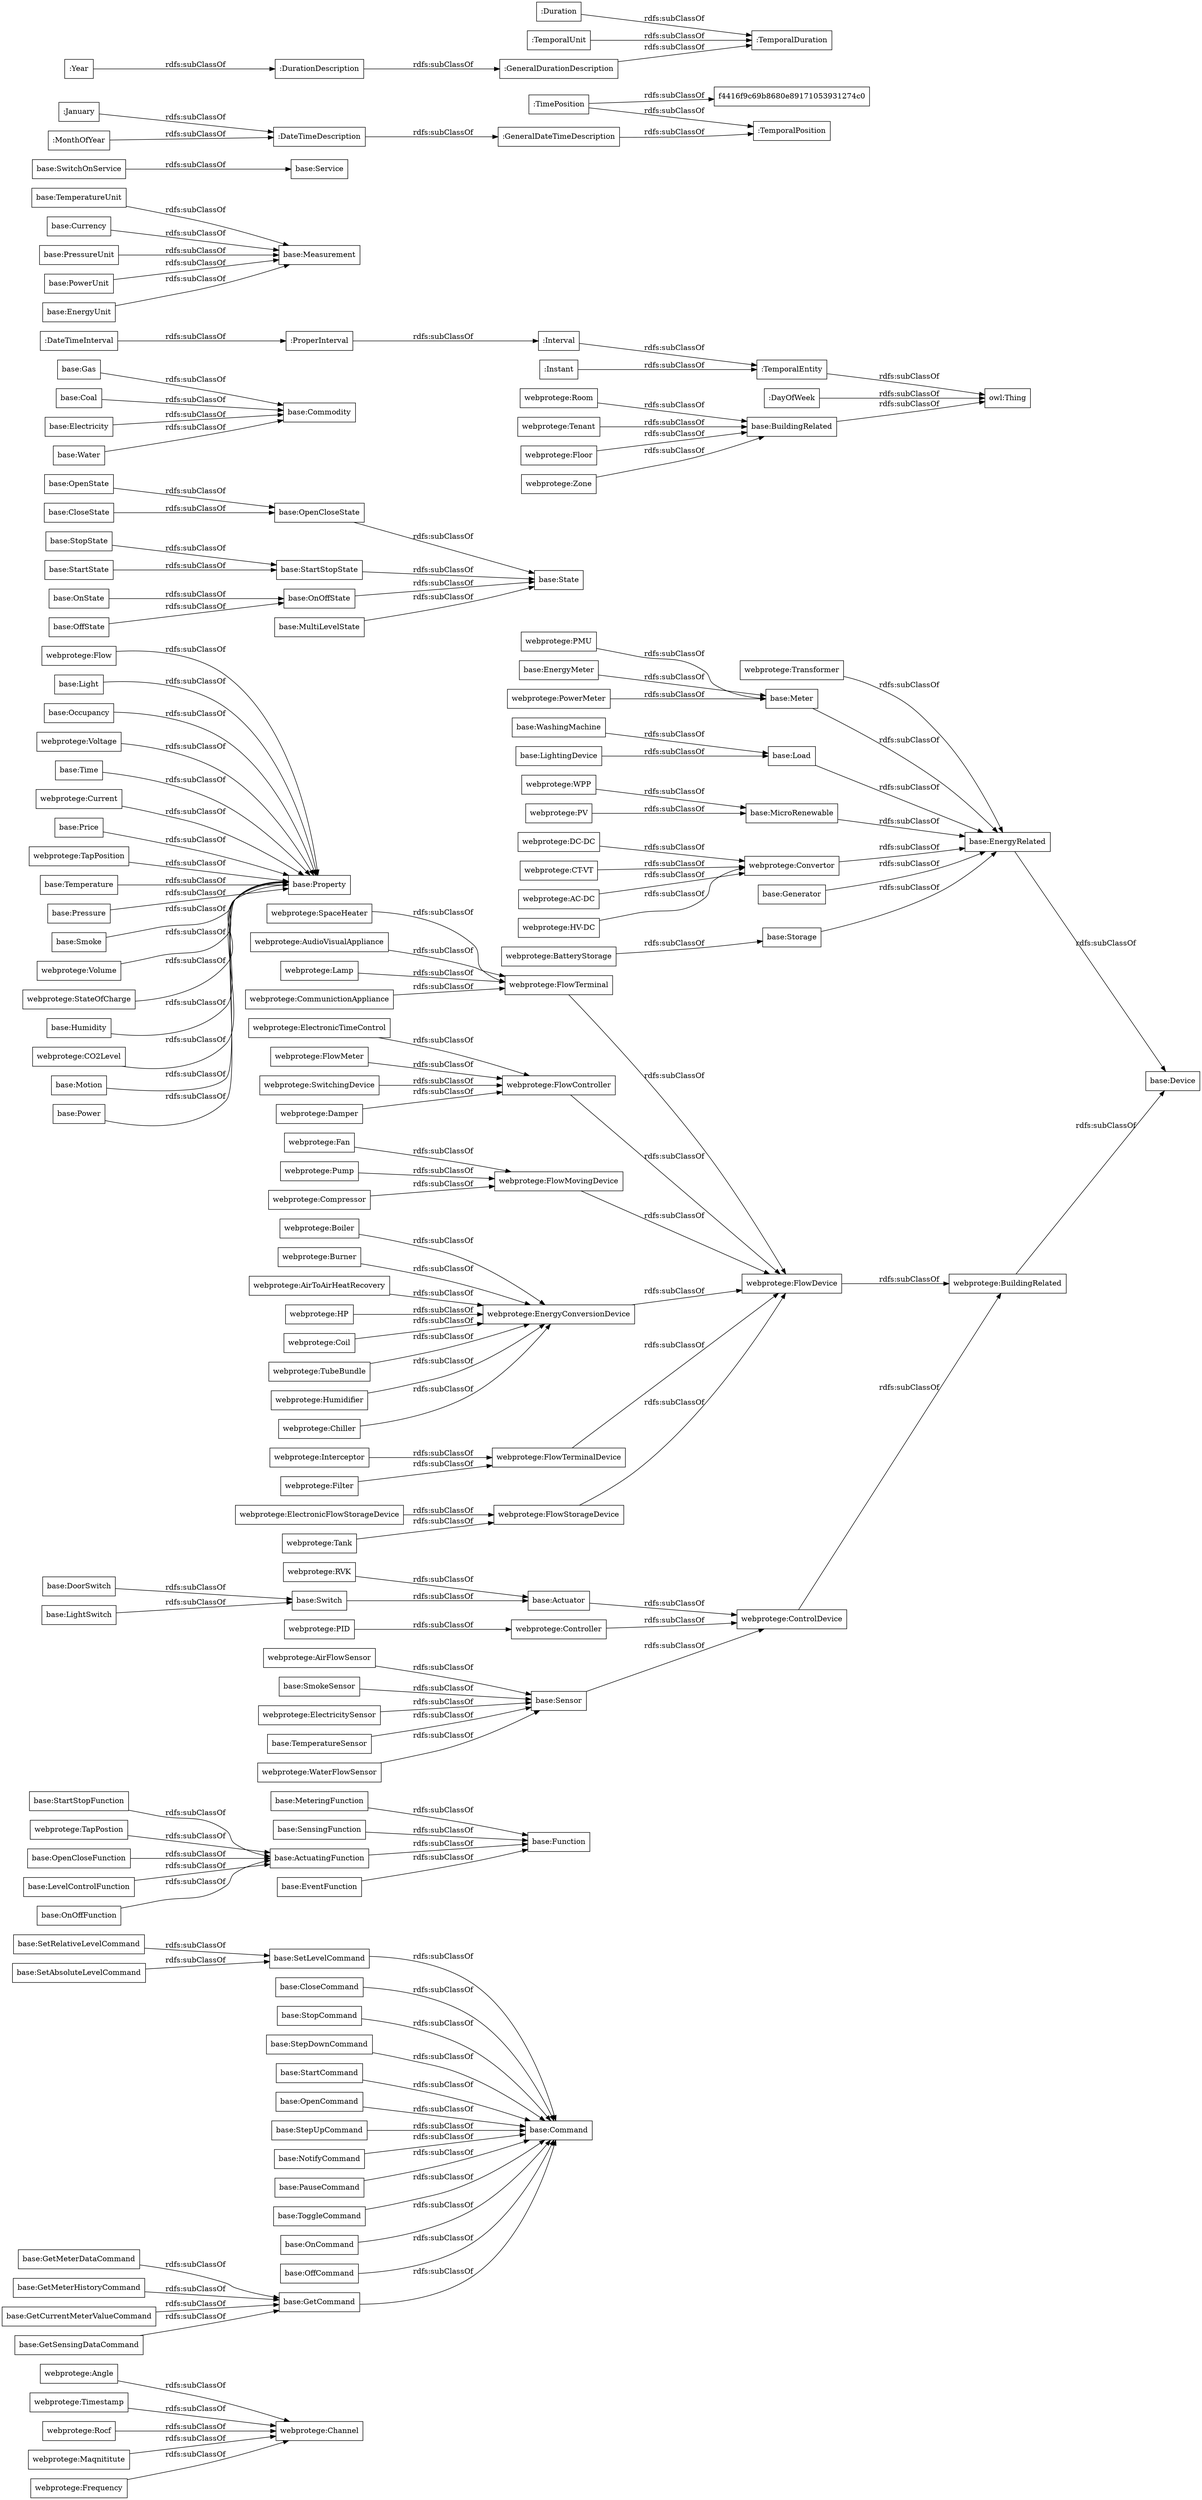 digraph ar2dtool_diagram { 
rankdir=LR;
size="1000"
node [shape = rectangle, color="black"]; "webprotege:Angle" "base:GetMeterDataCommand" "base:MeteringFunction" "webprotege:Compressor" "webprotege:Flow" "base:StopState" "webprotege:TubeBundle" "webprotege:AC-DC" "base:State" "base:Light" "webprotege:WaterFlowSensor" "webprotege:Damper" "base:StartStopFunction" "base:CloseCommand" "base:OffState" "base:DoorSwitch" "webprotege:HV-DC" "webprotege:CommunictionAppliance" "base:Load" "base:StopCommand" "base:MicroRenewable" "base:Generator" "base:Occupancy" "base:Actuator" "base:Device" "webprotege:ElectronicTimeControl" "base:Command" "base:Gas" "webprotege:Humidifier" "base:SetRelativeLevelCommand" "webprotege:Controller" "webprotege:EnergyConversionDevice" "webprotege:Fan" "webprotege:PMU" "base:BuildingRelated" "webprotege:Voltage" "base:GetSensingDataCommand" "base:EnergyMeter" "webprotege:Convertor" "base:SensingFunction" "base:StepDownCommand" "base:StartCommand" "base:GetMeterHistoryCommand" "base:WashingMachine" "webprotege:FlowMeter" "webprotege:FlowDevice" "base:OpenCommand" "webprotege:FlowTerminalDevice" "webprotege:Tank" "base:OpenState" "webprotege:Chiller" "base:EnergyRelated" "webprotege:TapPostion" "webprotege:Pump" "base:Coal" "webprotege:FlowStorageDevice" "base:Electricity" "webprotege:SwitchingDevice" "webprotege:Transformer" "webprotege:WPP" "base:StepUpCommand" "webprotege:PID" "webprotege:Timestamp" "base:OpenCloseFunction" "base:Sensor" "base:GetCurrentMeterValueCommand" "webprotege:AirFlowSensor" "webprotege:Room" "webprotege:PowerMeter" "webprotege:Tenant" "base:Time" "webprotege:Current" "base:TemperatureUnit" "base:Price" "base:NotifyCommand" "base:LightingDevice" "webprotege:FlowMovingDevice" "webprotege:DC-DC" "base:Property" "base:Storage" "base:OpenCloseState" "webprotege:PV" "base:StartState" "webprotege:TapPosition" "base:CloseState" "base:Temperature" "base:SmokeSensor" "webprotege:Boiler" "webprotege:Filter" "base:Pressure" "base:Currency" "base:Smoke" "base:OnOffState" "webprotege:BuildingRelated" "base:Service" "base:LevelControlFunction" "webprotege:CT-VT" "webprotege:SpaceHeater" "webprotege:Burner" "base:PauseCommand" "base:PressureUnit" "base:ToggleCommand" "webprotege:Volume" "base:PowerUnit" "webprotege:FlowTerminal" "base:Switch" "base:OnCommand" "webprotege:AudioVisualAppliance" "webprotege:AirToAirHeatRecovery" "base:StartStopState" "base:Measurement" "base:OnState" "base:OnOffFunction" "base:ActuatingFunction" "webprotege:Channel" "webprotege:FlowController" "webprotege:Floor" "webprotege:StateOfCharge" "base:GetCommand" "base:Humidity" "webprotege:BatteryStorage" "webprotege:Rocf" "base:Water" "webprotege:CO2Level" "webprotege:ControlDevice" "base:OffCommand" "webprotege:Interceptor" "webprotege:ElectricitySensor" "base:LightSwitch" "base:SwitchOnService" "base:Motion" "base:EventFunction" "base:SetLevelCommand" "webprotege:HP" "webprotege:Maqnititute" "base:Function" "webprotege:Zone" "webprotege:Coil" "base:EnergyUnit" "webprotege:Lamp" "base:MultiLevelState" "webprotege:Frequency" "base:Meter" "base:Commodity" "base:TemperatureSensor" "webprotege:RVK" "webprotege:ElectronicFlowStorageDevice" "base:Power" "base:SetAbsoluteLevelCommand" ":GeneralDateTimeDescription" ":DateTimeInterval" ":DurationDescription" ":TemporalDuration" ":Duration" ":GeneralDurationDescription" ":January" ":ProperInterval" ":TimePosition" "f4416f9c69b8680e89171053931274c0" ":TemporalPosition" ":Interval" ":TemporalEntity" ":Year" ":MonthOfYear" ":DateTimeDescription" ":TemporalUnit" ":Instant" ":DayOfWeek" ; /*classes style*/
	"webprotege:AudioVisualAppliance" -> "webprotege:FlowTerminal" [ label = "rdfs:subClassOf" ];
	":Year" -> ":DurationDescription" [ label = "rdfs:subClassOf" ];
	":Instant" -> ":TemporalEntity" [ label = "rdfs:subClassOf" ];
	"webprotege:Transformer" -> "base:EnergyRelated" [ label = "rdfs:subClassOf" ];
	"webprotege:Rocf" -> "webprotege:Channel" [ label = "rdfs:subClassOf" ];
	"base:OffState" -> "base:OnOffState" [ label = "rdfs:subClassOf" ];
	"webprotege:EnergyConversionDevice" -> "webprotege:FlowDevice" [ label = "rdfs:subClassOf" ];
	"base:OnCommand" -> "base:Command" [ label = "rdfs:subClassOf" ];
	"webprotege:ElectricitySensor" -> "base:Sensor" [ label = "rdfs:subClassOf" ];
	"webprotege:TapPostion" -> "base:ActuatingFunction" [ label = "rdfs:subClassOf" ];
	"base:StartCommand" -> "base:Command" [ label = "rdfs:subClassOf" ];
	"webprotege:FlowTerminalDevice" -> "webprotege:FlowDevice" [ label = "rdfs:subClassOf" ];
	"webprotege:Fan" -> "webprotege:FlowMovingDevice" [ label = "rdfs:subClassOf" ];
	"base:NotifyCommand" -> "base:Command" [ label = "rdfs:subClassOf" ];
	"base:Actuator" -> "webprotege:ControlDevice" [ label = "rdfs:subClassOf" ];
	":DayOfWeek" -> "owl:Thing" [ label = "rdfs:subClassOf" ];
	":Interval" -> ":TemporalEntity" [ label = "rdfs:subClassOf" ];
	"base:LevelControlFunction" -> "base:ActuatingFunction" [ label = "rdfs:subClassOf" ];
	"base:GetMeterHistoryCommand" -> "base:GetCommand" [ label = "rdfs:subClassOf" ];
	"base:StartState" -> "base:StartStopState" [ label = "rdfs:subClassOf" ];
	"base:DoorSwitch" -> "base:Switch" [ label = "rdfs:subClassOf" ];
	"webprotege:TapPosition" -> "base:Property" [ label = "rdfs:subClassOf" ];
	"base:Motion" -> "base:Property" [ label = "rdfs:subClassOf" ];
	"base:StartStopState" -> "base:State" [ label = "rdfs:subClassOf" ];
	":DateTimeInterval" -> ":ProperInterval" [ label = "rdfs:subClassOf" ];
	":GeneralDateTimeDescription" -> ":TemporalPosition" [ label = "rdfs:subClassOf" ];
	"base:Coal" -> "base:Commodity" [ label = "rdfs:subClassOf" ];
	"webprotege:Burner" -> "webprotege:EnergyConversionDevice" [ label = "rdfs:subClassOf" ];
	"webprotege:Chiller" -> "webprotege:EnergyConversionDevice" [ label = "rdfs:subClassOf" ];
	"base:SetAbsoluteLevelCommand" -> "base:SetLevelCommand" [ label = "rdfs:subClassOf" ];
	"webprotege:Lamp" -> "webprotege:FlowTerminal" [ label = "rdfs:subClassOf" ];
	"webprotege:Humidifier" -> "webprotege:EnergyConversionDevice" [ label = "rdfs:subClassOf" ];
	"webprotege:FlowController" -> "webprotege:FlowDevice" [ label = "rdfs:subClassOf" ];
	":MonthOfYear" -> ":DateTimeDescription" [ label = "rdfs:subClassOf" ];
	"base:StopCommand" -> "base:Command" [ label = "rdfs:subClassOf" ];
	"base:TemperatureUnit" -> "base:Measurement" [ label = "rdfs:subClassOf" ];
	"base:Smoke" -> "base:Property" [ label = "rdfs:subClassOf" ];
	"webprotege:Damper" -> "webprotege:FlowController" [ label = "rdfs:subClassOf" ];
	"webprotege:FlowTerminal" -> "webprotege:FlowDevice" [ label = "rdfs:subClassOf" ];
	"base:Meter" -> "base:EnergyRelated" [ label = "rdfs:subClassOf" ];
	"base:EnergyUnit" -> "base:Measurement" [ label = "rdfs:subClassOf" ];
	"webprotege:BatteryStorage" -> "base:Storage" [ label = "rdfs:subClassOf" ];
	"base:OnState" -> "base:OnOffState" [ label = "rdfs:subClassOf" ];
	"base:WashingMachine" -> "base:Load" [ label = "rdfs:subClassOf" ];
	"base:Occupancy" -> "base:Property" [ label = "rdfs:subClassOf" ];
	":DateTimeDescription" -> ":GeneralDateTimeDescription" [ label = "rdfs:subClassOf" ];
	":ProperInterval" -> ":Interval" [ label = "rdfs:subClassOf" ];
	"webprotege:Boiler" -> "webprotege:EnergyConversionDevice" [ label = "rdfs:subClassOf" ];
	"base:Power" -> "base:Property" [ label = "rdfs:subClassOf" ];
	"base:Gas" -> "base:Commodity" [ label = "rdfs:subClassOf" ];
	"base:GetCurrentMeterValueCommand" -> "base:GetCommand" [ label = "rdfs:subClassOf" ];
	"webprotege:ControlDevice" -> "webprotege:BuildingRelated" [ label = "rdfs:subClassOf" ];
	"webprotege:AirToAirHeatRecovery" -> "webprotege:EnergyConversionDevice" [ label = "rdfs:subClassOf" ];
	"webprotege:CT-VT" -> "webprotege:Convertor" [ label = "rdfs:subClassOf" ];
	"base:MicroRenewable" -> "base:EnergyRelated" [ label = "rdfs:subClassOf" ];
	"webprotege:Room" -> "base:BuildingRelated" [ label = "rdfs:subClassOf" ];
	"webprotege:Frequency" -> "webprotege:Channel" [ label = "rdfs:subClassOf" ];
	"base:StartStopFunction" -> "base:ActuatingFunction" [ label = "rdfs:subClassOf" ];
	"webprotege:Angle" -> "webprotege:Channel" [ label = "rdfs:subClassOf" ];
	"base:StopState" -> "base:StartStopState" [ label = "rdfs:subClassOf" ];
	"base:OffCommand" -> "base:Command" [ label = "rdfs:subClassOf" ];
	"base:PauseCommand" -> "base:Command" [ label = "rdfs:subClassOf" ];
	"webprotege:Compressor" -> "webprotege:FlowMovingDevice" [ label = "rdfs:subClassOf" ];
	"base:PowerUnit" -> "base:Measurement" [ label = "rdfs:subClassOf" ];
	"webprotege:Convertor" -> "base:EnergyRelated" [ label = "rdfs:subClassOf" ];
	"webprotege:CommunictionAppliance" -> "webprotege:FlowTerminal" [ label = "rdfs:subClassOf" ];
	"base:Humidity" -> "base:Property" [ label = "rdfs:subClassOf" ];
	"base:OpenCloseState" -> "base:State" [ label = "rdfs:subClassOf" ];
	"base:Price" -> "base:Property" [ label = "rdfs:subClassOf" ];
	"base:EnergyMeter" -> "base:Meter" [ label = "rdfs:subClassOf" ];
	"base:Sensor" -> "webprotege:ControlDevice" [ label = "rdfs:subClassOf" ];
	"base:StepUpCommand" -> "base:Command" [ label = "rdfs:subClassOf" ];
	"webprotege:FlowMovingDevice" -> "webprotege:FlowDevice" [ label = "rdfs:subClassOf" ];
	"base:Currency" -> "base:Measurement" [ label = "rdfs:subClassOf" ];
	"base:ToggleCommand" -> "base:Command" [ label = "rdfs:subClassOf" ];
	"base:Pressure" -> "base:Property" [ label = "rdfs:subClassOf" ];
	"base:Temperature" -> "base:Property" [ label = "rdfs:subClassOf" ];
	"base:EnergyRelated" -> "base:Device" [ label = "rdfs:subClassOf" ];
	":GeneralDurationDescription" -> ":TemporalDuration" [ label = "rdfs:subClassOf" ];
	"webprotege:Controller" -> "webprotege:ControlDevice" [ label = "rdfs:subClassOf" ];
	"base:Load" -> "base:EnergyRelated" [ label = "rdfs:subClassOf" ];
	"webprotege:Filter" -> "webprotege:FlowTerminalDevice" [ label = "rdfs:subClassOf" ];
	"base:Storage" -> "base:EnergyRelated" [ label = "rdfs:subClassOf" ];
	"webprotege:CO2Level" -> "base:Property" [ label = "rdfs:subClassOf" ];
	"webprotege:ElectronicTimeControl" -> "webprotege:FlowController" [ label = "rdfs:subClassOf" ];
	"webprotege:SwitchingDevice" -> "webprotege:FlowController" [ label = "rdfs:subClassOf" ];
	"webprotege:FlowMeter" -> "webprotege:FlowController" [ label = "rdfs:subClassOf" ];
	":TemporalUnit" -> ":TemporalDuration" [ label = "rdfs:subClassOf" ];
	"webprotege:Current" -> "base:Property" [ label = "rdfs:subClassOf" ];
	"base:CloseCommand" -> "base:Command" [ label = "rdfs:subClassOf" ];
	"webprotege:PowerMeter" -> "base:Meter" [ label = "rdfs:subClassOf" ];
	"webprotege:BuildingRelated" -> "base:Device" [ label = "rdfs:subClassOf" ];
	":DurationDescription" -> ":GeneralDurationDescription" [ label = "rdfs:subClassOf" ];
	"base:OpenCommand" -> "base:Command" [ label = "rdfs:subClassOf" ];
	"base:BuildingRelated" -> "owl:Thing" [ label = "rdfs:subClassOf" ];
	"webprotege:RVK" -> "base:Actuator" [ label = "rdfs:subClassOf" ];
	"base:LightSwitch" -> "base:Switch" [ label = "rdfs:subClassOf" ];
	":January" -> ":DateTimeDescription" [ label = "rdfs:subClassOf" ];
	"webprotege:SpaceHeater" -> "webprotege:FlowTerminal" [ label = "rdfs:subClassOf" ];
	"webprotege:PMU" -> "base:Meter" [ label = "rdfs:subClassOf" ];
	"base:SetLevelCommand" -> "base:Command" [ label = "rdfs:subClassOf" ];
	"base:LightingDevice" -> "base:Load" [ label = "rdfs:subClassOf" ];
	"webprotege:Maqnititute" -> "webprotege:Channel" [ label = "rdfs:subClassOf" ];
	"base:MultiLevelState" -> "base:State" [ label = "rdfs:subClassOf" ];
	"base:Switch" -> "base:Actuator" [ label = "rdfs:subClassOf" ];
	"base:GetMeterDataCommand" -> "base:GetCommand" [ label = "rdfs:subClassOf" ];
	"webprotege:PV" -> "base:MicroRenewable" [ label = "rdfs:subClassOf" ];
	"webprotege:ElectronicFlowStorageDevice" -> "webprotege:FlowStorageDevice" [ label = "rdfs:subClassOf" ];
	"webprotege:StateOfCharge" -> "base:Property" [ label = "rdfs:subClassOf" ];
	"base:Time" -> "base:Property" [ label = "rdfs:subClassOf" ];
	"webprotege:Volume" -> "base:Property" [ label = "rdfs:subClassOf" ];
	"base:Light" -> "base:Property" [ label = "rdfs:subClassOf" ];
	"base:OpenState" -> "base:OpenCloseState" [ label = "rdfs:subClassOf" ];
	"base:ActuatingFunction" -> "base:Function" [ label = "rdfs:subClassOf" ];
	":Duration" -> ":TemporalDuration" [ label = "rdfs:subClassOf" ];
	"base:Generator" -> "base:EnergyRelated" [ label = "rdfs:subClassOf" ];
	"webprotege:AirFlowSensor" -> "base:Sensor" [ label = "rdfs:subClassOf" ];
	"webprotege:Pump" -> "webprotege:FlowMovingDevice" [ label = "rdfs:subClassOf" ];
	"base:OnOffFunction" -> "base:ActuatingFunction" [ label = "rdfs:subClassOf" ];
	"webprotege:WPP" -> "base:MicroRenewable" [ label = "rdfs:subClassOf" ];
	"webprotege:Zone" -> "base:BuildingRelated" [ label = "rdfs:subClassOf" ];
	"base:StepDownCommand" -> "base:Command" [ label = "rdfs:subClassOf" ];
	"base:SensingFunction" -> "base:Function" [ label = "rdfs:subClassOf" ];
	":TemporalEntity" -> "owl:Thing" [ label = "rdfs:subClassOf" ];
	"base:PressureUnit" -> "base:Measurement" [ label = "rdfs:subClassOf" ];
	"base:Water" -> "base:Commodity" [ label = "rdfs:subClassOf" ];
	"base:OpenCloseFunction" -> "base:ActuatingFunction" [ label = "rdfs:subClassOf" ];
	"webprotege:Timestamp" -> "webprotege:Channel" [ label = "rdfs:subClassOf" ];
	"webprotege:Tank" -> "webprotege:FlowStorageDevice" [ label = "rdfs:subClassOf" ];
	"webprotege:FlowDevice" -> "webprotege:BuildingRelated" [ label = "rdfs:subClassOf" ];
	"webprotege:Flow" -> "base:Property" [ label = "rdfs:subClassOf" ];
	"webprotege:Voltage" -> "base:Property" [ label = "rdfs:subClassOf" ];
	"webprotege:TubeBundle" -> "webprotege:EnergyConversionDevice" [ label = "rdfs:subClassOf" ];
	"base:GetCommand" -> "base:Command" [ label = "rdfs:subClassOf" ];
	"base:SwitchOnService" -> "base:Service" [ label = "rdfs:subClassOf" ];
	"base:SmokeSensor" -> "base:Sensor" [ label = "rdfs:subClassOf" ];
	"base:MeteringFunction" -> "base:Function" [ label = "rdfs:subClassOf" ];
	"base:OnOffState" -> "base:State" [ label = "rdfs:subClassOf" ];
	"base:TemperatureSensor" -> "base:Sensor" [ label = "rdfs:subClassOf" ];
	"webprotege:Interceptor" -> "webprotege:FlowTerminalDevice" [ label = "rdfs:subClassOf" ];
	"webprotege:FlowStorageDevice" -> "webprotege:FlowDevice" [ label = "rdfs:subClassOf" ];
	"webprotege:HP" -> "webprotege:EnergyConversionDevice" [ label = "rdfs:subClassOf" ];
	"webprotege:Tenant" -> "base:BuildingRelated" [ label = "rdfs:subClassOf" ];
	"base:GetSensingDataCommand" -> "base:GetCommand" [ label = "rdfs:subClassOf" ];
	":TimePosition" -> "f4416f9c69b8680e89171053931274c0" [ label = "rdfs:subClassOf" ];
	":TimePosition" -> ":TemporalPosition" [ label = "rdfs:subClassOf" ];
	"webprotege:Coil" -> "webprotege:EnergyConversionDevice" [ label = "rdfs:subClassOf" ];
	"base:Electricity" -> "base:Commodity" [ label = "rdfs:subClassOf" ];
	"webprotege:Floor" -> "base:BuildingRelated" [ label = "rdfs:subClassOf" ];
	"webprotege:PID" -> "webprotege:Controller" [ label = "rdfs:subClassOf" ];
	"webprotege:HV-DC" -> "webprotege:Convertor" [ label = "rdfs:subClassOf" ];
	"webprotege:DC-DC" -> "webprotege:Convertor" [ label = "rdfs:subClassOf" ];
	"base:SetRelativeLevelCommand" -> "base:SetLevelCommand" [ label = "rdfs:subClassOf" ];
	"webprotege:AC-DC" -> "webprotege:Convertor" [ label = "rdfs:subClassOf" ];
	"base:EventFunction" -> "base:Function" [ label = "rdfs:subClassOf" ];
	"webprotege:WaterFlowSensor" -> "base:Sensor" [ label = "rdfs:subClassOf" ];
	"base:CloseState" -> "base:OpenCloseState" [ label = "rdfs:subClassOf" ];

}
